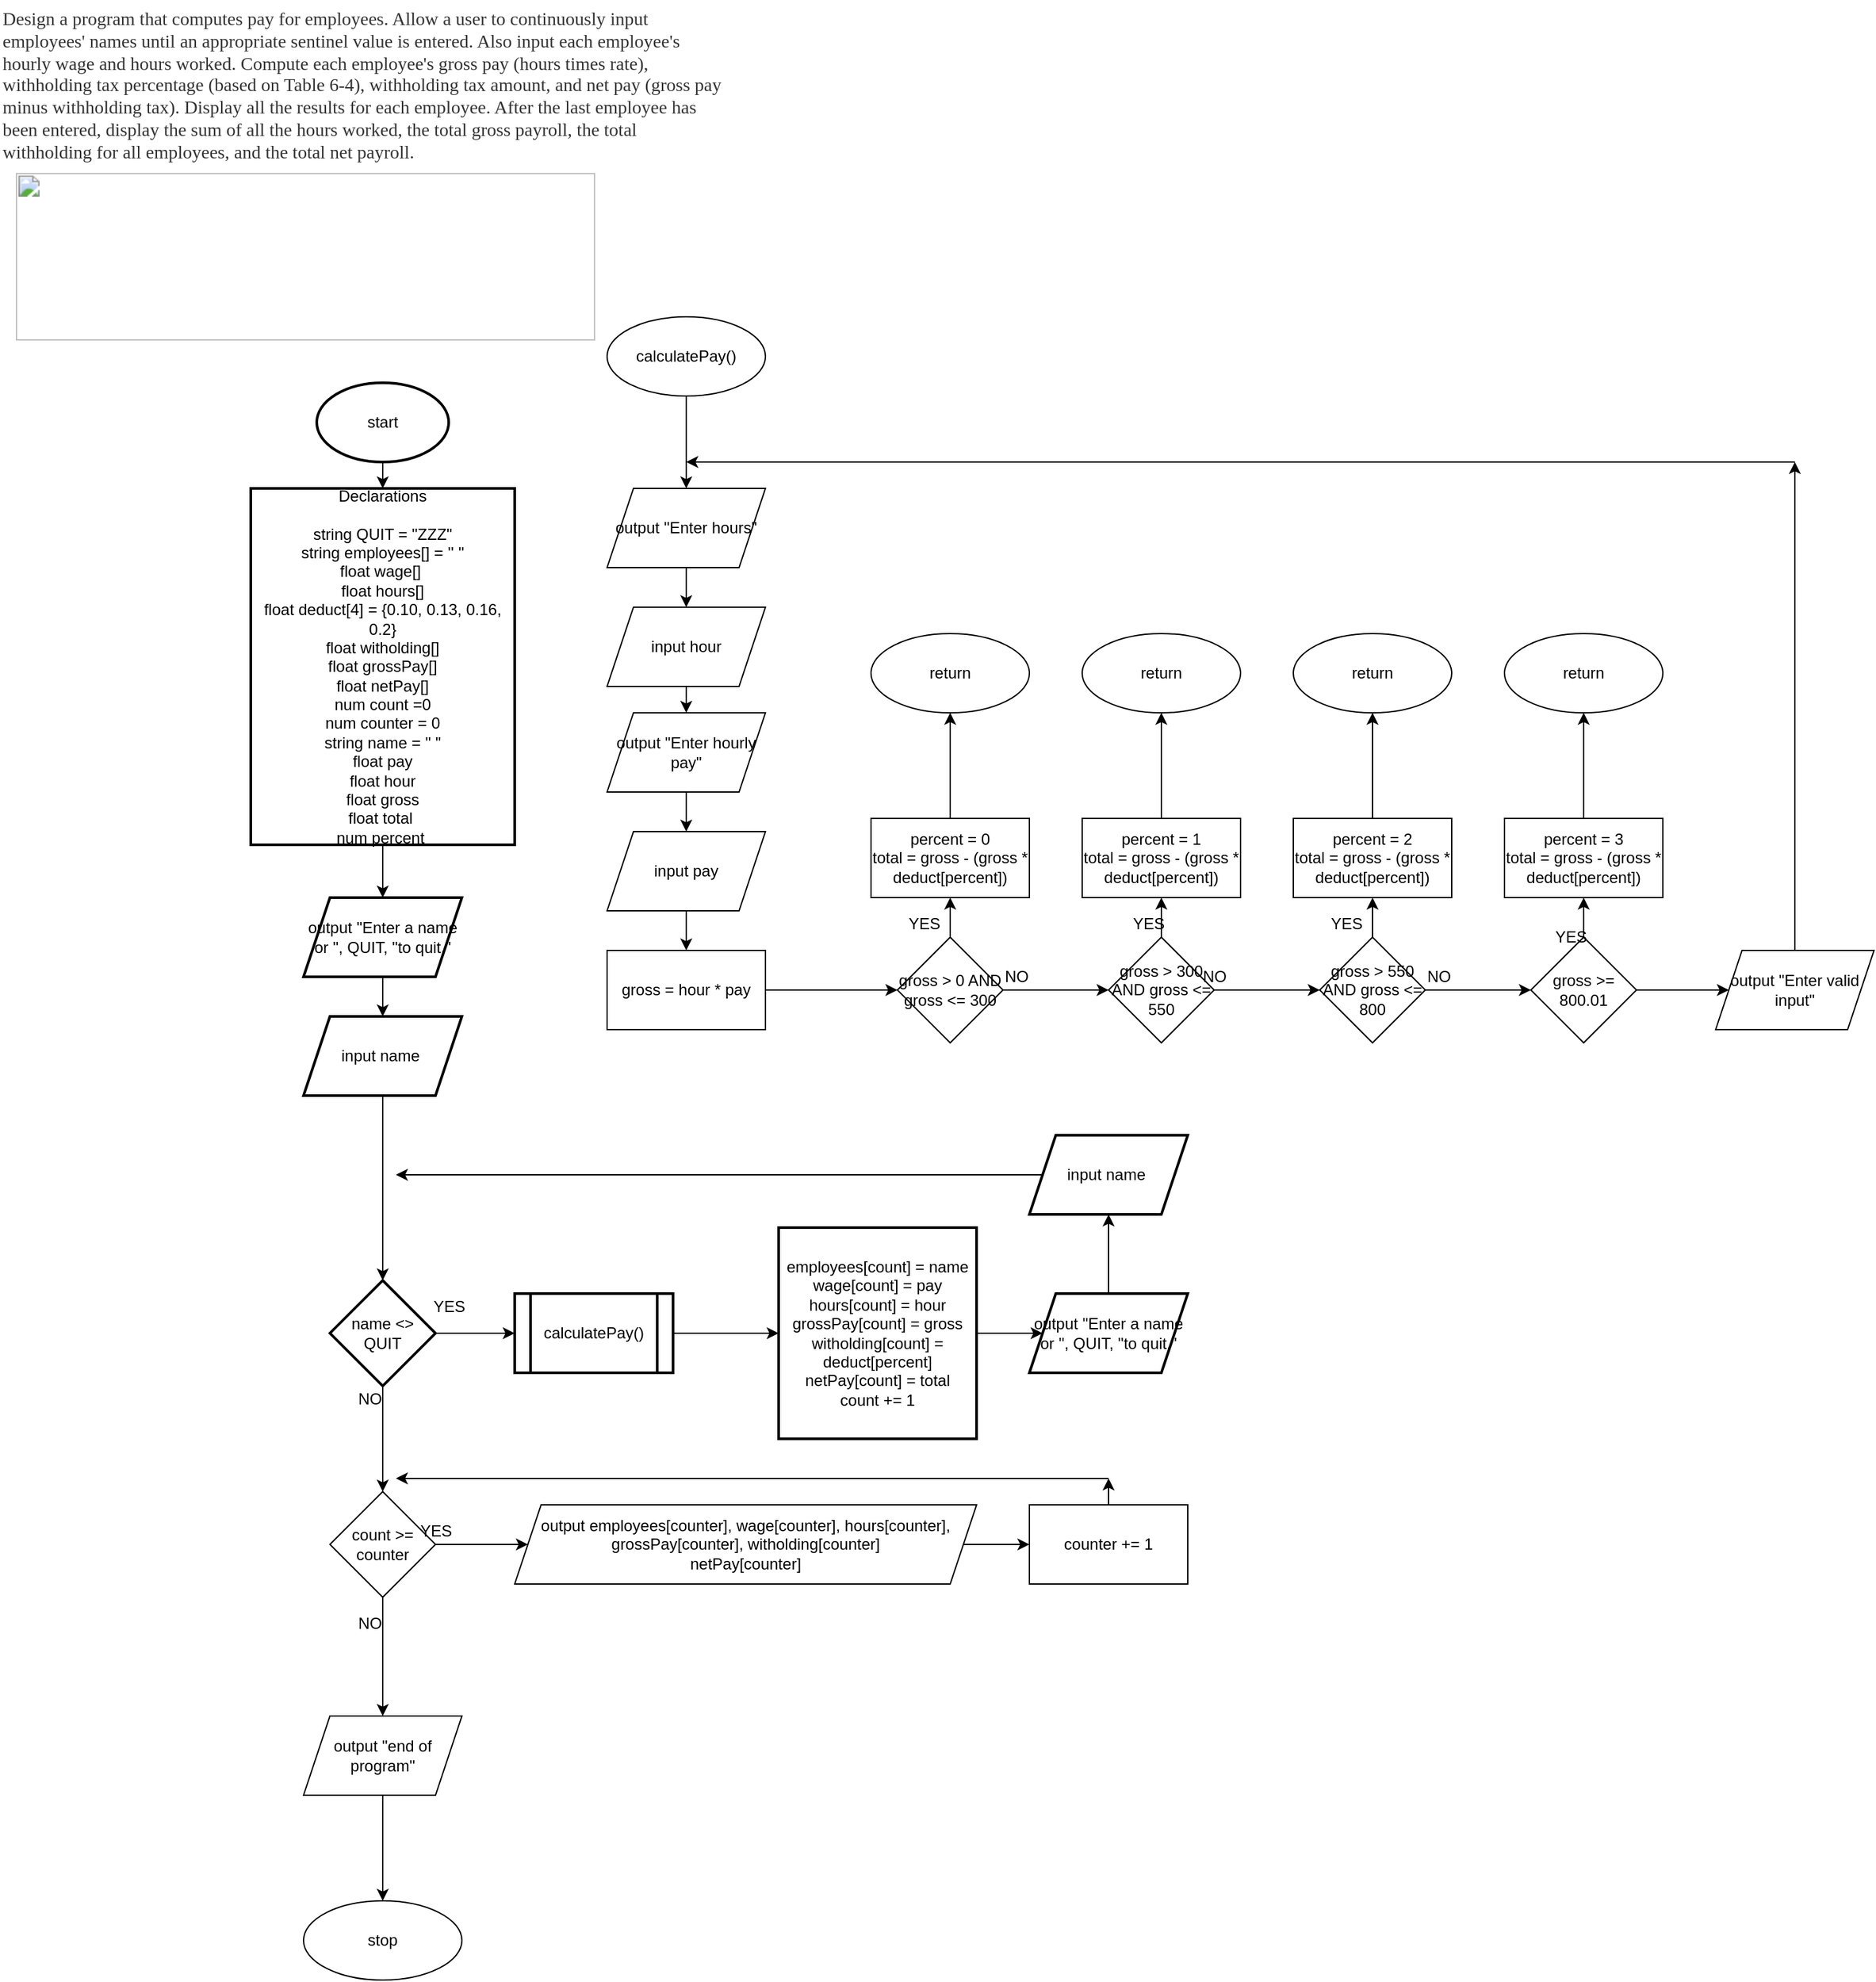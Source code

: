<mxfile>
    <diagram id="CoKk4j5Bp8V2ZlXbAhL9" name="Page-1">
        <mxGraphModel dx="1100" dy="1805" grid="1" gridSize="10" guides="1" tooltips="1" connect="1" arrows="1" fold="1" page="1" pageScale="1" pageWidth="850" pageHeight="1100" math="0" shadow="0">
            <root>
                <mxCell id="0"/>
                <mxCell id="1" parent="0"/>
                <mxCell id="4" value="" style="edgeStyle=none;html=1;" edge="1" parent="1" source="2" target="3">
                    <mxGeometry relative="1" as="geometry"/>
                </mxCell>
                <mxCell id="2" value="start" style="strokeWidth=2;html=1;shape=mxgraph.flowchart.start_1;whiteSpace=wrap;" vertex="1" parent="1">
                    <mxGeometry x="280" y="10" width="100" height="60" as="geometry"/>
                </mxCell>
                <mxCell id="6" value="" style="edgeStyle=none;html=1;" edge="1" parent="1" source="3" target="5">
                    <mxGeometry relative="1" as="geometry"/>
                </mxCell>
                <mxCell id="3" value="Declarations&lt;br&gt;&lt;br&gt;string QUIT = &quot;ZZZ&quot;&lt;br&gt;string employees[] = '' ''&lt;br&gt;float wage[]&amp;nbsp;&lt;br&gt;float hours[]&lt;br&gt;float deduct[4] = {0.10, 0.13, 0.16, 0.2}&lt;br&gt;float witholding[]&lt;br&gt;float grossPay[]&lt;br&gt;float netPay[]&lt;br&gt;num count =0&lt;br&gt;num counter = 0&lt;br&gt;string name = &quot; &quot;&lt;br&gt;float pay&lt;br&gt;float hour&lt;br&gt;float gross&lt;br&gt;float total&amp;nbsp;&lt;br&gt;num percent&amp;nbsp;" style="whiteSpace=wrap;html=1;strokeWidth=2;" vertex="1" parent="1">
                    <mxGeometry x="230" y="90" width="200" height="270" as="geometry"/>
                </mxCell>
                <mxCell id="8" value="" style="edgeStyle=none;html=1;" edge="1" parent="1" source="5" target="7">
                    <mxGeometry relative="1" as="geometry"/>
                </mxCell>
                <mxCell id="5" value="output &quot;Enter a name or &quot;, QUIT, &quot;to quit.&quot;" style="shape=parallelogram;perimeter=parallelogramPerimeter;whiteSpace=wrap;html=1;fixedSize=1;strokeWidth=2;" vertex="1" parent="1">
                    <mxGeometry x="270" y="400" width="120" height="60" as="geometry"/>
                </mxCell>
                <mxCell id="10" value="" style="edgeStyle=none;html=1;" edge="1" parent="1" source="7" target="9">
                    <mxGeometry relative="1" as="geometry"/>
                </mxCell>
                <mxCell id="7" value="input name&amp;nbsp;" style="shape=parallelogram;perimeter=parallelogramPerimeter;whiteSpace=wrap;html=1;fixedSize=1;strokeWidth=2;" vertex="1" parent="1">
                    <mxGeometry x="270" y="490" width="120" height="60" as="geometry"/>
                </mxCell>
                <mxCell id="67" value="" style="edgeStyle=none;html=1;" edge="1" parent="1" source="9" target="66">
                    <mxGeometry relative="1" as="geometry"/>
                </mxCell>
                <mxCell id="77" value="" style="edgeStyle=none;html=1;" edge="1" parent="1" source="9">
                    <mxGeometry relative="1" as="geometry">
                        <mxPoint x="330" y="850" as="targetPoint"/>
                    </mxGeometry>
                </mxCell>
                <mxCell id="9" value="name &amp;lt;&amp;gt; QUIT" style="rhombus;whiteSpace=wrap;html=1;strokeWidth=2;" vertex="1" parent="1">
                    <mxGeometry x="290" y="690" width="80" height="80" as="geometry"/>
                </mxCell>
                <mxCell id="11" value="&lt;br style=&quot;color: rgb(51, 51, 51); font-family: georgia, times, &amp;quot;times new roman&amp;quot;, serif; font-size: 14px; font-style: normal; font-weight: 400; letter-spacing: normal; text-indent: 0px; text-transform: none; word-spacing: 0px; background-color: rgb(255, 255, 255);&quot;&gt;&lt;img src=&quot;https://cnow.apps.ng.cengage.com/ilrn/books/fa1pl09h/ch06_09.png&quot; width=&quot;439&quot; class=&quot;mathMLFormula&quot; height=&quot;127&quot; style=&quot;color: rgb(51, 51, 51); font-family: georgia, times, &amp;quot;times new roman&amp;quot;, serif; font-size: 14px; font-style: normal; font-weight: 400; letter-spacing: normal; text-indent: 0px; text-transform: none; word-spacing: 0px; background-color: rgb(255, 255, 255); vertical-align: middle;&quot;&gt;&lt;br style=&quot;color: rgb(51, 51, 51); font-family: georgia, times, &amp;quot;times new roman&amp;quot;, serif; font-size: 14px; font-style: normal; font-weight: 400; letter-spacing: normal; text-indent: 0px; text-transform: none; word-spacing: 0px; background-color: rgb(255, 255, 255);&quot;&gt;" style="text;whiteSpace=wrap;html=1;" vertex="1" parent="1">
                    <mxGeometry x="50" y="-170" width="460" height="160" as="geometry"/>
                </mxCell>
                <mxCell id="12" value="&lt;span style=&quot;color: rgb(51, 51, 51); font-family: georgia, times, &amp;quot;times new roman&amp;quot;, serif; font-size: 14px; font-style: normal; font-weight: 400; letter-spacing: normal; text-indent: 0px; text-transform: none; word-spacing: 0px; background-color: rgb(255, 255, 255); display: inline; float: none;&quot;&gt;Design a program that computes pay for employees. Allow a user to continuously input employees' names until an appropriate sentinel value is entered. Also input each employee's hourly wage and hours worked. Compute each employee's gross pay (hours times rate), withholding tax percentage (based on Table 6-4), withholding tax amount, and net pay (gross pay minus withholding tax). Display all the results for each employee. After the last employee has been entered, display the sum of all the hours worked, the total gross payroll, the total withholding for all employees, and the total net payroll.&lt;/span&gt;" style="text;whiteSpace=wrap;html=1;" vertex="1" parent="1">
                    <mxGeometry x="40" y="-280" width="550" height="130" as="geometry"/>
                </mxCell>
                <mxCell id="15" value="" style="edgeStyle=none;html=1;" edge="1" parent="1" source="13" target="14">
                    <mxGeometry relative="1" as="geometry"/>
                </mxCell>
                <mxCell id="13" value="calculatePay()" style="ellipse;whiteSpace=wrap;html=1;" vertex="1" parent="1">
                    <mxGeometry x="500" y="-40" width="120" height="60" as="geometry"/>
                </mxCell>
                <mxCell id="19" value="" style="edgeStyle=none;html=1;" edge="1" parent="1" source="14" target="18">
                    <mxGeometry relative="1" as="geometry"/>
                </mxCell>
                <mxCell id="14" value="output &quot;Enter hours&quot;" style="shape=parallelogram;perimeter=parallelogramPerimeter;whiteSpace=wrap;html=1;fixedSize=1;" vertex="1" parent="1">
                    <mxGeometry x="500" y="90" width="120" height="60" as="geometry"/>
                </mxCell>
                <mxCell id="21" value="" style="edgeStyle=none;html=1;" edge="1" parent="1" source="18" target="20">
                    <mxGeometry relative="1" as="geometry"/>
                </mxCell>
                <mxCell id="18" value="input hour" style="shape=parallelogram;perimeter=parallelogramPerimeter;whiteSpace=wrap;html=1;fixedSize=1;" vertex="1" parent="1">
                    <mxGeometry x="500" y="180" width="120" height="60" as="geometry"/>
                </mxCell>
                <mxCell id="23" value="" style="edgeStyle=none;html=1;" edge="1" parent="1" source="20" target="22">
                    <mxGeometry relative="1" as="geometry"/>
                </mxCell>
                <mxCell id="20" value="output &quot;Enter hourly pay&quot;" style="shape=parallelogram;perimeter=parallelogramPerimeter;whiteSpace=wrap;html=1;fixedSize=1;" vertex="1" parent="1">
                    <mxGeometry x="500" y="260" width="120" height="60" as="geometry"/>
                </mxCell>
                <mxCell id="25" value="" style="edgeStyle=none;html=1;" edge="1" parent="1" source="22">
                    <mxGeometry relative="1" as="geometry">
                        <mxPoint x="560" y="440" as="targetPoint"/>
                    </mxGeometry>
                </mxCell>
                <mxCell id="22" value="input pay" style="shape=parallelogram;perimeter=parallelogramPerimeter;whiteSpace=wrap;html=1;fixedSize=1;" vertex="1" parent="1">
                    <mxGeometry x="500" y="350" width="120" height="60" as="geometry"/>
                </mxCell>
                <mxCell id="28" value="" style="edgeStyle=none;html=1;" edge="1" parent="1" source="26" target="27">
                    <mxGeometry relative="1" as="geometry"/>
                </mxCell>
                <mxCell id="26" value="gross = hour * pay" style="whiteSpace=wrap;html=1;" vertex="1" parent="1">
                    <mxGeometry x="500" y="440" width="120" height="60" as="geometry"/>
                </mxCell>
                <mxCell id="32" value="" style="edgeStyle=none;html=1;" edge="1" parent="1" source="27" target="31">
                    <mxGeometry relative="1" as="geometry"/>
                </mxCell>
                <mxCell id="36" value="" style="edgeStyle=none;html=1;" edge="1" parent="1" source="27" target="35">
                    <mxGeometry relative="1" as="geometry"/>
                </mxCell>
                <mxCell id="27" value="gross &amp;gt; 0 AND gross &amp;lt;= 300" style="rhombus;whiteSpace=wrap;html=1;" vertex="1" parent="1">
                    <mxGeometry x="720" y="430" width="80" height="80" as="geometry"/>
                </mxCell>
                <mxCell id="34" value="" style="edgeStyle=none;html=1;" edge="1" parent="1" source="31" target="33">
                    <mxGeometry relative="1" as="geometry"/>
                </mxCell>
                <mxCell id="45" value="" style="edgeStyle=none;html=1;" edge="1" parent="1" source="31" target="44">
                    <mxGeometry relative="1" as="geometry"/>
                </mxCell>
                <mxCell id="31" value="gross &amp;gt; 300 AND gross &amp;lt;= 550" style="rhombus;whiteSpace=wrap;html=1;" vertex="1" parent="1">
                    <mxGeometry x="880" y="430" width="80" height="80" as="geometry"/>
                </mxCell>
                <mxCell id="43" value="" style="edgeStyle=none;html=1;" edge="1" parent="1" source="33" target="42">
                    <mxGeometry relative="1" as="geometry"/>
                </mxCell>
                <mxCell id="50" value="" style="edgeStyle=none;html=1;" edge="1" parent="1" source="33" target="49">
                    <mxGeometry relative="1" as="geometry"/>
                </mxCell>
                <mxCell id="33" value="gross &amp;gt; 550 AND gross &amp;lt;= 800" style="rhombus;whiteSpace=wrap;html=1;" vertex="1" parent="1">
                    <mxGeometry x="1040" y="430" width="80" height="80" as="geometry"/>
                </mxCell>
                <mxCell id="38" value="" style="edgeStyle=none;html=1;" edge="1" parent="1" source="35" target="37">
                    <mxGeometry relative="1" as="geometry"/>
                </mxCell>
                <mxCell id="35" value="percent = 0&lt;br&gt;total = gross - (gross * deduct[percent])" style="whiteSpace=wrap;html=1;" vertex="1" parent="1">
                    <mxGeometry x="700" y="340" width="120" height="60" as="geometry"/>
                </mxCell>
                <mxCell id="37" value="return" style="ellipse;whiteSpace=wrap;html=1;" vertex="1" parent="1">
                    <mxGeometry x="700" y="200" width="120" height="60" as="geometry"/>
                </mxCell>
                <mxCell id="39" value="YES" style="text;html=1;align=center;verticalAlign=middle;resizable=0;points=[];autosize=1;strokeColor=none;fillColor=none;" vertex="1" parent="1">
                    <mxGeometry x="720" y="410" width="40" height="20" as="geometry"/>
                </mxCell>
                <mxCell id="40" value="NO" style="text;html=1;align=center;verticalAlign=middle;resizable=0;points=[];autosize=1;strokeColor=none;fillColor=none;" vertex="1" parent="1">
                    <mxGeometry x="795" y="450" width="30" height="20" as="geometry"/>
                </mxCell>
                <mxCell id="41" value="NO" style="text;html=1;align=center;verticalAlign=middle;resizable=0;points=[];autosize=1;strokeColor=none;fillColor=none;" vertex="1" parent="1">
                    <mxGeometry x="945" y="450" width="30" height="20" as="geometry"/>
                </mxCell>
                <mxCell id="56" value="" style="edgeStyle=none;html=1;" edge="1" parent="1" source="42" target="55">
                    <mxGeometry relative="1" as="geometry"/>
                </mxCell>
                <mxCell id="63" value="" style="edgeStyle=none;html=1;" edge="1" parent="1" source="42" target="62">
                    <mxGeometry relative="1" as="geometry"/>
                </mxCell>
                <mxCell id="42" value="gross &amp;gt;= 800.01" style="rhombus;whiteSpace=wrap;html=1;" vertex="1" parent="1">
                    <mxGeometry x="1200" y="430" width="80" height="80" as="geometry"/>
                </mxCell>
                <mxCell id="47" value="" style="edgeStyle=none;html=1;" edge="1" parent="1" source="44" target="46">
                    <mxGeometry relative="1" as="geometry"/>
                </mxCell>
                <mxCell id="44" value="percent = 1&lt;br&gt;total = gross - (gross * deduct[percent])" style="whiteSpace=wrap;html=1;" vertex="1" parent="1">
                    <mxGeometry x="860" y="340" width="120" height="60" as="geometry"/>
                </mxCell>
                <mxCell id="46" value="return" style="ellipse;whiteSpace=wrap;html=1;" vertex="1" parent="1">
                    <mxGeometry x="860" y="200" width="120" height="60" as="geometry"/>
                </mxCell>
                <mxCell id="48" value="YES" style="text;html=1;align=center;verticalAlign=middle;resizable=0;points=[];autosize=1;strokeColor=none;fillColor=none;" vertex="1" parent="1">
                    <mxGeometry x="890" y="410" width="40" height="20" as="geometry"/>
                </mxCell>
                <mxCell id="52" value="" style="edgeStyle=none;html=1;" edge="1" parent="1" source="49" target="51">
                    <mxGeometry relative="1" as="geometry"/>
                </mxCell>
                <mxCell id="49" value="percent = 2&lt;br&gt;total = gross - (gross * deduct[percent])" style="whiteSpace=wrap;html=1;" vertex="1" parent="1">
                    <mxGeometry x="1020" y="340" width="120" height="60" as="geometry"/>
                </mxCell>
                <mxCell id="51" value="return" style="ellipse;whiteSpace=wrap;html=1;" vertex="1" parent="1">
                    <mxGeometry x="1020" y="200" width="120" height="60" as="geometry"/>
                </mxCell>
                <mxCell id="58" value="" style="edgeStyle=none;html=1;" edge="1" parent="1" source="55" target="57">
                    <mxGeometry relative="1" as="geometry"/>
                </mxCell>
                <mxCell id="55" value="percent = 3&lt;br&gt;total = gross - (gross * deduct[percent])" style="whiteSpace=wrap;html=1;" vertex="1" parent="1">
                    <mxGeometry x="1180" y="340" width="120" height="60" as="geometry"/>
                </mxCell>
                <mxCell id="57" value="return" style="ellipse;whiteSpace=wrap;html=1;" vertex="1" parent="1">
                    <mxGeometry x="1180" y="200" width="120" height="60" as="geometry"/>
                </mxCell>
                <mxCell id="59" value="YES" style="text;html=1;align=center;verticalAlign=middle;resizable=0;points=[];autosize=1;strokeColor=none;fillColor=none;" vertex="1" parent="1">
                    <mxGeometry x="1040" y="410" width="40" height="20" as="geometry"/>
                </mxCell>
                <mxCell id="60" value="NO" style="text;html=1;align=center;verticalAlign=middle;resizable=0;points=[];autosize=1;strokeColor=none;fillColor=none;" vertex="1" parent="1">
                    <mxGeometry x="1115" y="450" width="30" height="20" as="geometry"/>
                </mxCell>
                <mxCell id="61" value="YES" style="text;html=1;align=center;verticalAlign=middle;resizable=0;points=[];autosize=1;strokeColor=none;fillColor=none;" vertex="1" parent="1">
                    <mxGeometry x="1210" y="420" width="40" height="20" as="geometry"/>
                </mxCell>
                <mxCell id="64" style="edgeStyle=none;html=1;exitX=0.5;exitY=0;exitDx=0;exitDy=0;" edge="1" parent="1" source="62">
                    <mxGeometry relative="1" as="geometry">
                        <mxPoint x="1400" y="70" as="targetPoint"/>
                    </mxGeometry>
                </mxCell>
                <mxCell id="62" value="output &quot;Enter valid input&quot;" style="shape=parallelogram;perimeter=parallelogramPerimeter;whiteSpace=wrap;html=1;fixedSize=1;" vertex="1" parent="1">
                    <mxGeometry x="1340" y="440" width="120" height="60" as="geometry"/>
                </mxCell>
                <mxCell id="65" value="" style="endArrow=classic;html=1;" edge="1" parent="1">
                    <mxGeometry width="50" height="50" relative="1" as="geometry">
                        <mxPoint x="1400" y="70" as="sourcePoint"/>
                        <mxPoint x="560" y="70" as="targetPoint"/>
                    </mxGeometry>
                </mxCell>
                <mxCell id="69" value="" style="edgeStyle=none;html=1;" edge="1" parent="1" source="66" target="68">
                    <mxGeometry relative="1" as="geometry"/>
                </mxCell>
                <mxCell id="66" value="calculatePay()" style="shape=process;whiteSpace=wrap;html=1;backgroundOutline=1;strokeWidth=2;" vertex="1" parent="1">
                    <mxGeometry x="430" y="700" width="120" height="60" as="geometry"/>
                </mxCell>
                <mxCell id="73" value="" style="edgeStyle=none;html=1;" edge="1" parent="1" source="68" target="71">
                    <mxGeometry relative="1" as="geometry"/>
                </mxCell>
                <mxCell id="68" value="employees[count] = name&lt;br&gt;wage[count] = pay&lt;br&gt;hours[count] = hour&lt;br&gt;grossPay[count] = gross&lt;br&gt;witholding[count] = deduct[percent]&lt;br&gt;netPay[count] = total&lt;br&gt;count += 1" style="whiteSpace=wrap;html=1;strokeWidth=2;" vertex="1" parent="1">
                    <mxGeometry x="630" y="650" width="150" height="160" as="geometry"/>
                </mxCell>
                <mxCell id="70" value="" style="edgeStyle=none;html=1;" edge="1" parent="1" source="71" target="72">
                    <mxGeometry relative="1" as="geometry"/>
                </mxCell>
                <mxCell id="71" value="output &quot;Enter a name or &quot;, QUIT, &quot;to quit.&quot;" style="shape=parallelogram;perimeter=parallelogramPerimeter;whiteSpace=wrap;html=1;fixedSize=1;strokeWidth=2;" vertex="1" parent="1">
                    <mxGeometry x="820" y="700" width="120" height="60" as="geometry"/>
                </mxCell>
                <mxCell id="74" style="edgeStyle=none;html=1;exitX=0;exitY=0.5;exitDx=0;exitDy=0;" edge="1" parent="1" source="72">
                    <mxGeometry relative="1" as="geometry">
                        <mxPoint x="340" y="610" as="targetPoint"/>
                    </mxGeometry>
                </mxCell>
                <mxCell id="72" value="input name&amp;nbsp;" style="shape=parallelogram;perimeter=parallelogramPerimeter;whiteSpace=wrap;html=1;fixedSize=1;strokeWidth=2;" vertex="1" parent="1">
                    <mxGeometry x="820" y="580" width="120" height="60" as="geometry"/>
                </mxCell>
                <mxCell id="75" value="YES" style="text;html=1;align=center;verticalAlign=middle;resizable=0;points=[];autosize=1;strokeColor=none;fillColor=none;" vertex="1" parent="1">
                    <mxGeometry x="360" y="700" width="40" height="20" as="geometry"/>
                </mxCell>
                <mxCell id="78" value="NO" style="text;html=1;align=center;verticalAlign=middle;resizable=0;points=[];autosize=1;strokeColor=none;fillColor=none;" vertex="1" parent="1">
                    <mxGeometry x="305" y="770" width="30" height="20" as="geometry"/>
                </mxCell>
                <mxCell id="84" value="" style="edgeStyle=none;html=1;" edge="1" parent="1" source="82" target="83">
                    <mxGeometry relative="1" as="geometry"/>
                </mxCell>
                <mxCell id="91" value="" style="edgeStyle=none;html=1;" edge="1" parent="1" source="82" target="90">
                    <mxGeometry relative="1" as="geometry"/>
                </mxCell>
                <mxCell id="82" value="count &amp;gt;= counter" style="rhombus;whiteSpace=wrap;html=1;" vertex="1" parent="1">
                    <mxGeometry x="290" y="850" width="80" height="80" as="geometry"/>
                </mxCell>
                <mxCell id="86" value="" style="edgeStyle=none;html=1;" edge="1" parent="1" source="83" target="85">
                    <mxGeometry relative="1" as="geometry"/>
                </mxCell>
                <mxCell id="83" value="output employees[counter], wage[counter], hours[counter], grossPay[counter], witholding[counter]&lt;br&gt;netPay[counter]" style="shape=parallelogram;perimeter=parallelogramPerimeter;whiteSpace=wrap;html=1;fixedSize=1;" vertex="1" parent="1">
                    <mxGeometry x="430" y="860" width="350" height="60" as="geometry"/>
                </mxCell>
                <mxCell id="87" style="edgeStyle=none;html=1;exitX=0.5;exitY=0;exitDx=0;exitDy=0;" edge="1" parent="1" source="85">
                    <mxGeometry relative="1" as="geometry">
                        <mxPoint x="880" y="840" as="targetPoint"/>
                    </mxGeometry>
                </mxCell>
                <mxCell id="85" value="counter += 1" style="whiteSpace=wrap;html=1;" vertex="1" parent="1">
                    <mxGeometry x="820" y="860" width="120" height="60" as="geometry"/>
                </mxCell>
                <mxCell id="88" value="" style="endArrow=classic;html=1;" edge="1" parent="1">
                    <mxGeometry width="50" height="50" relative="1" as="geometry">
                        <mxPoint x="880" y="840" as="sourcePoint"/>
                        <mxPoint x="340" y="840" as="targetPoint"/>
                    </mxGeometry>
                </mxCell>
                <mxCell id="89" value="YES" style="text;html=1;align=center;verticalAlign=middle;resizable=0;points=[];autosize=1;strokeColor=none;fillColor=none;" vertex="1" parent="1">
                    <mxGeometry x="350" y="870" width="40" height="20" as="geometry"/>
                </mxCell>
                <mxCell id="94" value="" style="edgeStyle=none;html=1;" edge="1" parent="1" source="90" target="93">
                    <mxGeometry relative="1" as="geometry"/>
                </mxCell>
                <mxCell id="90" value="output &quot;end of program&quot;" style="shape=parallelogram;perimeter=parallelogramPerimeter;whiteSpace=wrap;html=1;fixedSize=1;" vertex="1" parent="1">
                    <mxGeometry x="270" y="1020" width="120" height="60" as="geometry"/>
                </mxCell>
                <mxCell id="92" value="NO" style="text;html=1;align=center;verticalAlign=middle;resizable=0;points=[];autosize=1;strokeColor=none;fillColor=none;" vertex="1" parent="1">
                    <mxGeometry x="305" y="940" width="30" height="20" as="geometry"/>
                </mxCell>
                <mxCell id="93" value="stop" style="ellipse;whiteSpace=wrap;html=1;" vertex="1" parent="1">
                    <mxGeometry x="270" y="1160" width="120" height="60" as="geometry"/>
                </mxCell>
            </root>
        </mxGraphModel>
    </diagram>
</mxfile>